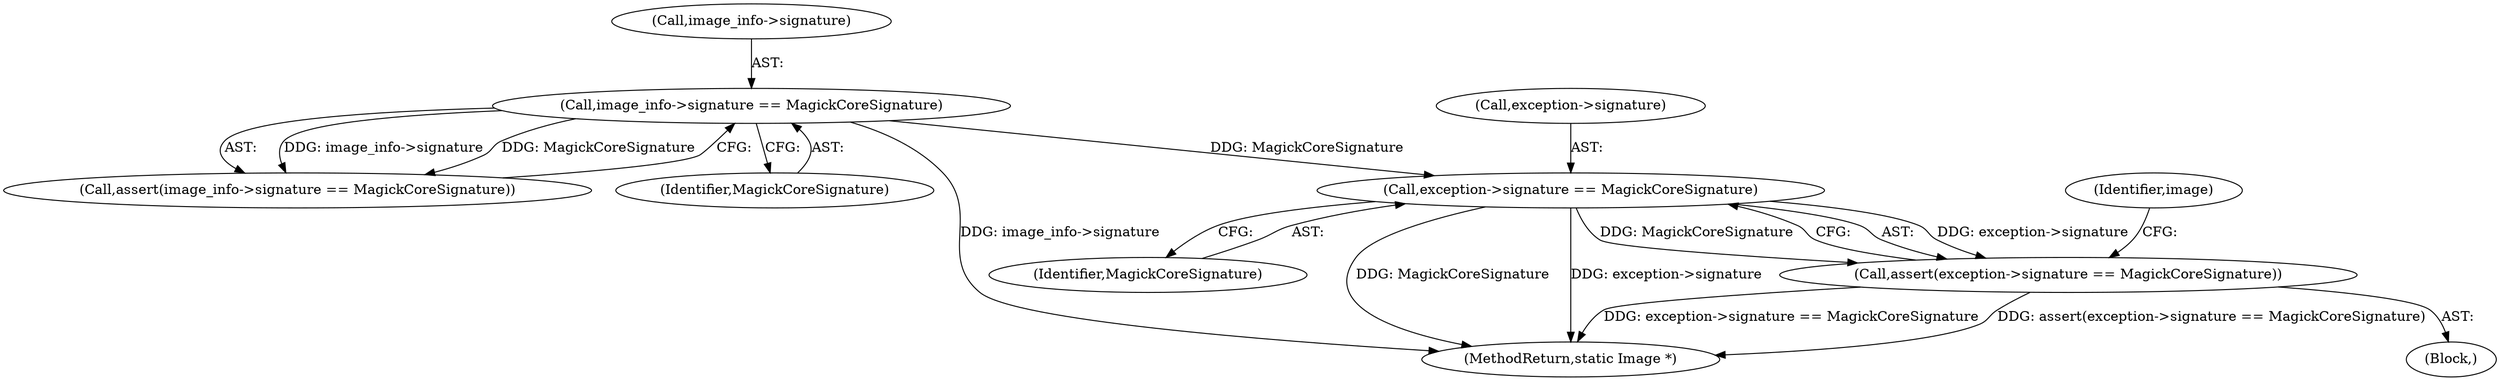 digraph "0_ImageMagick6_35ccb468ee2dcbe8ce9cf1e2f1957acc27f54c34@pointer" {
"1000197" [label="(Call,exception->signature == MagickCoreSignature)"];
"1000170" [label="(Call,image_info->signature == MagickCoreSignature)"];
"1000196" [label="(Call,assert(exception->signature == MagickCoreSignature))"];
"1000201" [label="(Identifier,MagickCoreSignature)"];
"1000171" [label="(Call,image_info->signature)"];
"1000197" [label="(Call,exception->signature == MagickCoreSignature)"];
"1000169" [label="(Call,assert(image_info->signature == MagickCoreSignature))"];
"1000196" [label="(Call,assert(exception->signature == MagickCoreSignature))"];
"1000174" [label="(Identifier,MagickCoreSignature)"];
"1000121" [label="(Block,)"];
"1000170" [label="(Call,image_info->signature == MagickCoreSignature)"];
"1000203" [label="(Identifier,image)"];
"1000198" [label="(Call,exception->signature)"];
"1002380" [label="(MethodReturn,static Image *)"];
"1000197" -> "1000196"  [label="AST: "];
"1000197" -> "1000201"  [label="CFG: "];
"1000198" -> "1000197"  [label="AST: "];
"1000201" -> "1000197"  [label="AST: "];
"1000196" -> "1000197"  [label="CFG: "];
"1000197" -> "1002380"  [label="DDG: MagickCoreSignature"];
"1000197" -> "1002380"  [label="DDG: exception->signature"];
"1000197" -> "1000196"  [label="DDG: exception->signature"];
"1000197" -> "1000196"  [label="DDG: MagickCoreSignature"];
"1000170" -> "1000197"  [label="DDG: MagickCoreSignature"];
"1000170" -> "1000169"  [label="AST: "];
"1000170" -> "1000174"  [label="CFG: "];
"1000171" -> "1000170"  [label="AST: "];
"1000174" -> "1000170"  [label="AST: "];
"1000169" -> "1000170"  [label="CFG: "];
"1000170" -> "1002380"  [label="DDG: image_info->signature"];
"1000170" -> "1000169"  [label="DDG: image_info->signature"];
"1000170" -> "1000169"  [label="DDG: MagickCoreSignature"];
"1000196" -> "1000121"  [label="AST: "];
"1000203" -> "1000196"  [label="CFG: "];
"1000196" -> "1002380"  [label="DDG: exception->signature == MagickCoreSignature"];
"1000196" -> "1002380"  [label="DDG: assert(exception->signature == MagickCoreSignature)"];
}
